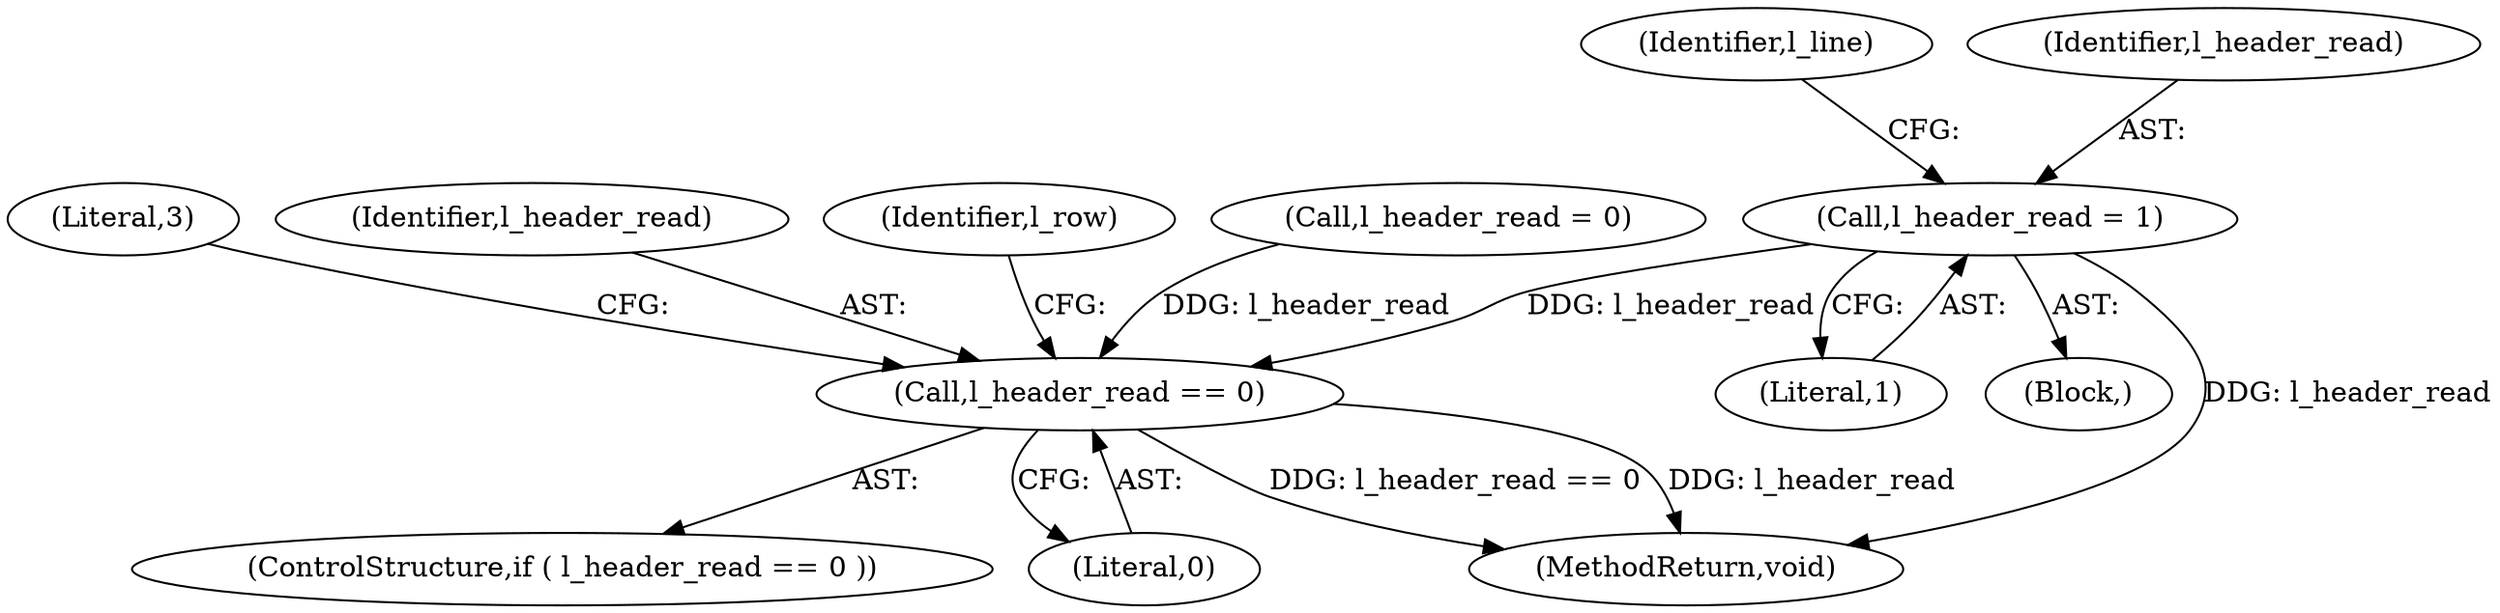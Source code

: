 digraph "0_libxsmm_151481489192e6d1997f8bde52c5c425ea41741d_2@API" {
"1000407" [label="(Call,l_header_read = 1)"];
"1000217" [label="(Call,l_header_read == 0)"];
"1000216" [label="(ControlStructure,if ( l_header_read == 0 ))"];
"1000219" [label="(Literal,0)"];
"1000407" [label="(Call,l_header_read = 1)"];
"1000409" [label="(Literal,1)"];
"1000224" [label="(Literal,3)"];
"1000218" [label="(Identifier,l_header_read)"];
"1000422" [label="(Identifier,l_row)"];
"1000138" [label="(Call,l_header_read = 0)"];
"1000217" [label="(Call,l_header_read == 0)"];
"1000166" [label="(Identifier,l_line)"];
"1000245" [label="(Block,)"];
"1000584" [label="(MethodReturn,void)"];
"1000408" [label="(Identifier,l_header_read)"];
"1000407" -> "1000245"  [label="AST: "];
"1000407" -> "1000409"  [label="CFG: "];
"1000408" -> "1000407"  [label="AST: "];
"1000409" -> "1000407"  [label="AST: "];
"1000166" -> "1000407"  [label="CFG: "];
"1000407" -> "1000584"  [label="DDG: l_header_read"];
"1000407" -> "1000217"  [label="DDG: l_header_read"];
"1000217" -> "1000216"  [label="AST: "];
"1000217" -> "1000219"  [label="CFG: "];
"1000218" -> "1000217"  [label="AST: "];
"1000219" -> "1000217"  [label="AST: "];
"1000224" -> "1000217"  [label="CFG: "];
"1000422" -> "1000217"  [label="CFG: "];
"1000217" -> "1000584"  [label="DDG: l_header_read == 0"];
"1000217" -> "1000584"  [label="DDG: l_header_read"];
"1000138" -> "1000217"  [label="DDG: l_header_read"];
}
